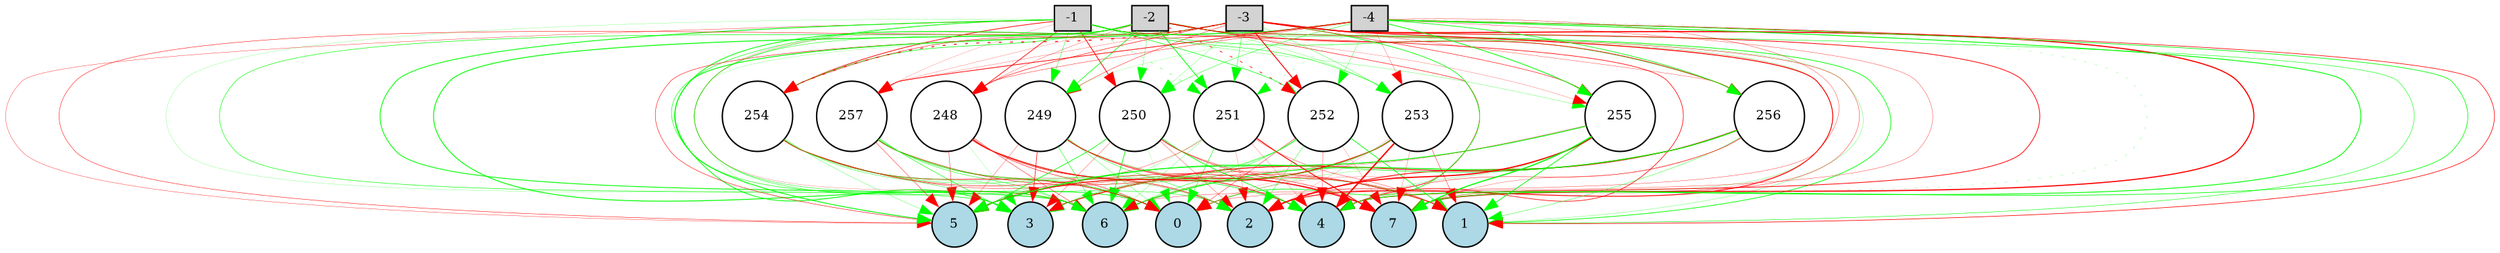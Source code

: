 digraph {
	node [fontsize=9 height=0.2 shape=circle width=0.2]
	-1 [fillcolor=lightgray shape=box style=filled]
	-2 [fillcolor=lightgray shape=box style=filled]
	-3 [fillcolor=lightgray shape=box style=filled]
	-4 [fillcolor=lightgray shape=box style=filled]
	0 [fillcolor=lightblue style=filled]
	1 [fillcolor=lightblue style=filled]
	2 [fillcolor=lightblue style=filled]
	3 [fillcolor=lightblue style=filled]
	4 [fillcolor=lightblue style=filled]
	5 [fillcolor=lightblue style=filled]
	6 [fillcolor=lightblue style=filled]
	7 [fillcolor=lightblue style=filled]
	256 [fillcolor=white style=filled]
	257 [fillcolor=white style=filled]
	248 [fillcolor=white style=filled]
	249 [fillcolor=white style=filled]
	250 [fillcolor=white style=filled]
	251 [fillcolor=white style=filled]
	252 [fillcolor=white style=filled]
	253 [fillcolor=white style=filled]
	254 [fillcolor=white style=filled]
	255 [fillcolor=white style=filled]
	-1 -> 248 [color=red penwidth=0.45953510021495303 style=solid]
	-1 -> 249 [color=green penwidth=0.2624102237812814 style=solid]
	-1 -> 250 [color=red penwidth=0.5263495762503678 style=solid]
	-1 -> 251 [color=green penwidth=0.22647571071375872 style=dotted]
	-1 -> 252 [color=green penwidth=0.3850652404463475 style=solid]
	-1 -> 253 [color=green penwidth=0.3239350426347499 style=solid]
	-1 -> 254 [color=red penwidth=0.48420601987445244 style=solid]
	-1 -> 255 [color=green penwidth=0.16266558807425377 style=solid]
	-1 -> 256 [color=green penwidth=0.32315282341458695 style=solid]
	-1 -> 257 [color=red penwidth=0.10721248224752286 style=solid]
	-2 -> 248 [color=red penwidth=0.16799074113735413 style=solid]
	-2 -> 249 [color=green penwidth=0.4266008554735031 style=solid]
	-2 -> 250 [color=green penwidth=0.1913206729116409 style=solid]
	-2 -> 251 [color=green penwidth=0.5388033657055227 style=solid]
	-2 -> 252 [color=red penwidth=0.4730268731576891 style=dotted]
	-2 -> 253 [color=green penwidth=0.14769719264697875 style=solid]
	-2 -> 254 [color=green penwidth=0.38369864084666827 style=solid]
	-2 -> 255 [color=red penwidth=0.1377857247674219 style=solid]
	-2 -> 256 [color=red penwidth=0.43163643488040526 style=solid]
	-2 -> 257 [color=red penwidth=0.12180000875136285 style=solid]
	-3 -> 248 [color=red penwidth=0.33767879807862117 style=solid]
	-3 -> 249 [color=red penwidth=0.2566162798702313 style=solid]
	-3 -> 250 [color=green penwidth=0.14041250081369291 style=solid]
	-3 -> 251 [color=green penwidth=0.2738229182809159 style=solid]
	-3 -> 252 [color=red penwidth=0.6437704554124672 style=solid]
	-3 -> 253 [color=green penwidth=0.208349999728425 style=solid]
	-3 -> 254 [color=red penwidth=0.6463459159703868 style=dotted]
	-3 -> 255 [color=red penwidth=0.32177872225799736 style=solid]
	-3 -> 256 [color=red penwidth=0.18437853100375862 style=solid]
	-3 -> 257 [color=red penwidth=0.14755629720676977 style=solid]
	-4 -> 248 [color=red penwidth=0.24047900947693787 style=solid]
	-4 -> 249 [color=green penwidth=0.10232762703172976 style=solid]
	-4 -> 250 [color=green penwidth=0.26286586514678356 style=solid]
	-4 -> 251 [color=green penwidth=0.14457652436871482 style=dotted]
	-4 -> 252 [color=green penwidth=0.19188543310165362 style=solid]
	-4 -> 253 [color=red penwidth=0.15516096018252162 style=solid]
	-4 -> 254 [color=red penwidth=0.2819482407791448 style=solid]
	-4 -> 255 [color=green penwidth=0.5290560149698471 style=solid]
	-4 -> 256 [color=green penwidth=0.4334950253081349 style=solid]
	-4 -> 257 [color=red penwidth=0.4877308765457945 style=solid]
	248 -> 0 [color=red penwidth=0.32302173592339783 style=solid]
	248 -> 1 [color=red penwidth=0.13531476860714547 style=solid]
	248 -> 2 [color=red penwidth=0.3926520630128765 style=solid]
	248 -> 3 [color=green penwidth=0.11090868411488841 style=solid]
	248 -> 4 [color=green penwidth=0.11711629016724007 style=solid]
	248 -> 5 [color=red penwidth=0.24525892860580223 style=solid]
	248 -> 6 [color=red penwidth=0.2631383893680035 style=solid]
	248 -> 7 [color=red penwidth=0.5817947063287494 style=solid]
	249 -> 0 [color=green penwidth=0.20470455296101092 style=solid]
	249 -> 1 [color=green penwidth=0.22137370219958696 style=solid]
	249 -> 2 [color=green penwidth=0.27130963732994373 style=solid]
	249 -> 3 [color=red penwidth=0.39862356472191796 style=solid]
	249 -> 4 [color=red penwidth=0.48472629833165526 style=solid]
	249 -> 5 [color=red penwidth=0.18417084388262978 style=solid]
	249 -> 6 [color=green penwidth=0.3056202862953258 style=solid]
	249 -> 7 [color=red penwidth=0.22015310713227054 style=solid]
	250 -> 0 [color=green penwidth=0.10388338813669573 style=solid]
	250 -> 1 [color=red penwidth=0.28621458950820744 style=solid]
	250 -> 2 [color=red penwidth=0.19239845516177848 style=solid]
	250 -> 3 [color=red penwidth=0.17786598312635232 style=solid]
	250 -> 4 [color=green penwidth=0.48687660892929163 style=solid]
	250 -> 5 [color=green penwidth=0.4508104066278201 style=solid]
	250 -> 6 [color=green penwidth=0.46928867024010157 style=solid]
	250 -> 7 [color=red penwidth=0.2977645518203034 style=solid]
	251 -> 0 [color=green penwidth=0.326560422762071 style=solid]
	251 -> 1 [color=red penwidth=0.20570101256565945 style=solid]
	251 -> 2 [color=red penwidth=0.1296380666309454 style=solid]
	251 -> 3 [color=green penwidth=0.13516594895069062 style=solid]
	251 -> 4 [color=red penwidth=0.1373509618337197 style=solid]
	251 -> 5 [color=red penwidth=0.1995103918952051 style=solid]
	251 -> 6 [color=green penwidth=0.1574869130714463 style=solid]
	251 -> 7 [color=red penwidth=0.6248693676038231 style=solid]
	252 -> 0 [color=red penwidth=0.24460457365773916 style=solid]
	252 -> 1 [color=green penwidth=0.4786325725876397 style=solid]
	252 -> 2 [color=green penwidth=0.25254107359877886 style=solid]
	252 -> 3 [color=green penwidth=0.24093017044587262 style=solid]
	252 -> 4 [color=red penwidth=0.19792377223615776 style=solid]
	252 -> 5 [color=green penwidth=0.22391906069948056 style=solid]
	252 -> 6 [color=green penwidth=0.27577986383239056 style=solid]
	252 -> 7 [color=red penwidth=0.11611219779668587 style=solid]
	253 -> 0 [color=red penwidth=0.10457654785174215 style=solid]
	253 -> 1 [color=red penwidth=0.2451622904299697 style=solid]
	253 -> 2 [color=red penwidth=0.10308087790483976 style=solid]
	253 -> 3 [color=green penwidth=0.1900364483811388 style=solid]
	253 -> 4 [color=red penwidth=1.0043975156657412 style=solid]
	253 -> 5 [color=red penwidth=0.6385823624443779 style=solid]
	253 -> 6 [color=green penwidth=0.3474003381070342 style=solid]
	253 -> 7 [color=red penwidth=0.15441884467840727 style=solid]
	254 -> 0 [color=red penwidth=0.4369944199627238 style=solid]
	254 -> 1 [color=red penwidth=0.23943943420699584 style=solid]
	254 -> 2 [color=green penwidth=0.1256863902196315 style=solid]
	254 -> 3 [color=green penwidth=0.23216429501752892 style=solid]
	254 -> 4 [color=green penwidth=0.24198930469508576 style=solid]
	254 -> 5 [color=green penwidth=0.17739607146988212 style=solid]
	254 -> 6 [color=green penwidth=0.2162679956063252 style=solid]
	254 -> 7 [color=red penwidth=0.3250343487416092 style=solid]
	255 -> 0 [color=red penwidth=0.1334088841578191 style=solid]
	255 -> 1 [color=green penwidth=0.5070762003193467 style=solid]
	255 -> 2 [color=red penwidth=0.8311818492375019 style=solid]
	255 -> 3 [color=red penwidth=0.17290153532783797 style=solid]
	255 -> 4 [color=green penwidth=0.15538905450751406 style=solid]
	255 -> 5 [color=green penwidth=0.6085622114697077 style=solid]
	255 -> 6 [color=red penwidth=0.1218885150344089 style=solid]
	255 -> 7 [color=green penwidth=0.7924675314772325 style=solid]
	256 -> 0 [color=green penwidth=0.15363325634027702 style=solid]
	256 -> 1 [color=green penwidth=0.23601908784637954 style=solid]
	256 -> 2 [color=red penwidth=0.5658042025028884 style=solid]
	256 -> 3 [color=red penwidth=0.5782645857984354 style=solid]
	256 -> 4 [color=red penwidth=0.2573350705158872 style=solid]
	256 -> 5 [color=green penwidth=0.35044554498973746 style=solid]
	256 -> 6 [color=green penwidth=0.5820775222313226 style=solid]
	256 -> 7 [color=red penwidth=0.16731721311163741 style=solid]
	257 -> 0 [color=green penwidth=0.443248195141024 style=solid]
	257 -> 1 [color=red penwidth=0.32611311176527524 style=solid]
	257 -> 2 [color=red penwidth=0.13701178349007567 style=solid]
	257 -> 3 [color=green penwidth=0.3355623182937112 style=solid]
	257 -> 4 [color=green penwidth=0.16653806418122746 style=solid]
	257 -> 5 [color=red penwidth=0.24632008394277324 style=solid]
	257 -> 6 [color=green penwidth=0.29236301426597056 style=solid]
	257 -> 7 [color=green penwidth=0.15551656943515896 style=dotted]
	-1 -> 0 [color=green penwidth=0.33947997133156305 style=solid]
	-1 -> 1 [color=green penwidth=0.16388664591597912 style=solid]
	-1 -> 2 [color=green penwidth=0.2899132448524359 style=solid]
	-1 -> 3 [color=green penwidth=0.11757939236152394 style=solid]
	-1 -> 4 [color=red penwidth=0.42185042072628653 style=solid]
	-1 -> 5 [color=red penwidth=0.199323674007499 style=solid]
	-1 -> 6 [color=green penwidth=0.5639479046423188 style=solid]
	-1 -> 7 [color=green penwidth=0.13479396205287264 style=solid]
	-2 -> 0 [color=green penwidth=0.27316360865320116 style=solid]
	-2 -> 1 [color=green penwidth=0.48149853868954606 style=solid]
	-2 -> 2 [color=red penwidth=0.34110776285109257 style=solid]
	-2 -> 3 [color=green penwidth=0.3473653419307692 style=solid]
	-2 -> 4 [color=red penwidth=0.12499073225433778 style=solid]
	-2 -> 5 [color=red penwidth=0.283698040488667 style=solid]
	-2 -> 6 [color=green penwidth=0.6099521550103446 style=solid]
	-2 -> 7 [color=red penwidth=0.2270469982469819 style=solid]
	-3 -> 0 [color=green penwidth=0.4426669619747936 style=solid]
	-3 -> 1 [color=green penwidth=0.3126080053529182 style=solid]
	-3 -> 2 [color=red penwidth=0.5954254754972134 style=solid]
	-3 -> 3 [color=green penwidth=0.5386099865037095 style=solid]
	-3 -> 4 [color=red penwidth=0.5047102156590002 style=solid]
	-3 -> 5 [color=red penwidth=0.3107310764211425 style=solid]
	-3 -> 6 [color=red penwidth=0.11954830534357047 style=solid]
	-3 -> 7 [color=red penwidth=0.8018165476160221 style=solid]
	-4 -> 0 [color=red penwidth=0.19603597260720887 style=solid]
	-4 -> 1 [color=red penwidth=0.41466746610847705 style=solid]
	-4 -> 2 [color=green penwidth=0.13442076275748094 style=dotted]
	-4 -> 3 [color=green penwidth=0.11181547647838139 style=solid]
	-4 -> 4 [color=green penwidth=0.5794168341434058 style=solid]
	-4 -> 5 [color=green penwidth=0.5849093535837734 style=solid]
	-4 -> 6 [color=red penwidth=0.19771204466834452 style=solid]
	-4 -> 7 [color=green penwidth=0.439557770535869 style=solid]
}
